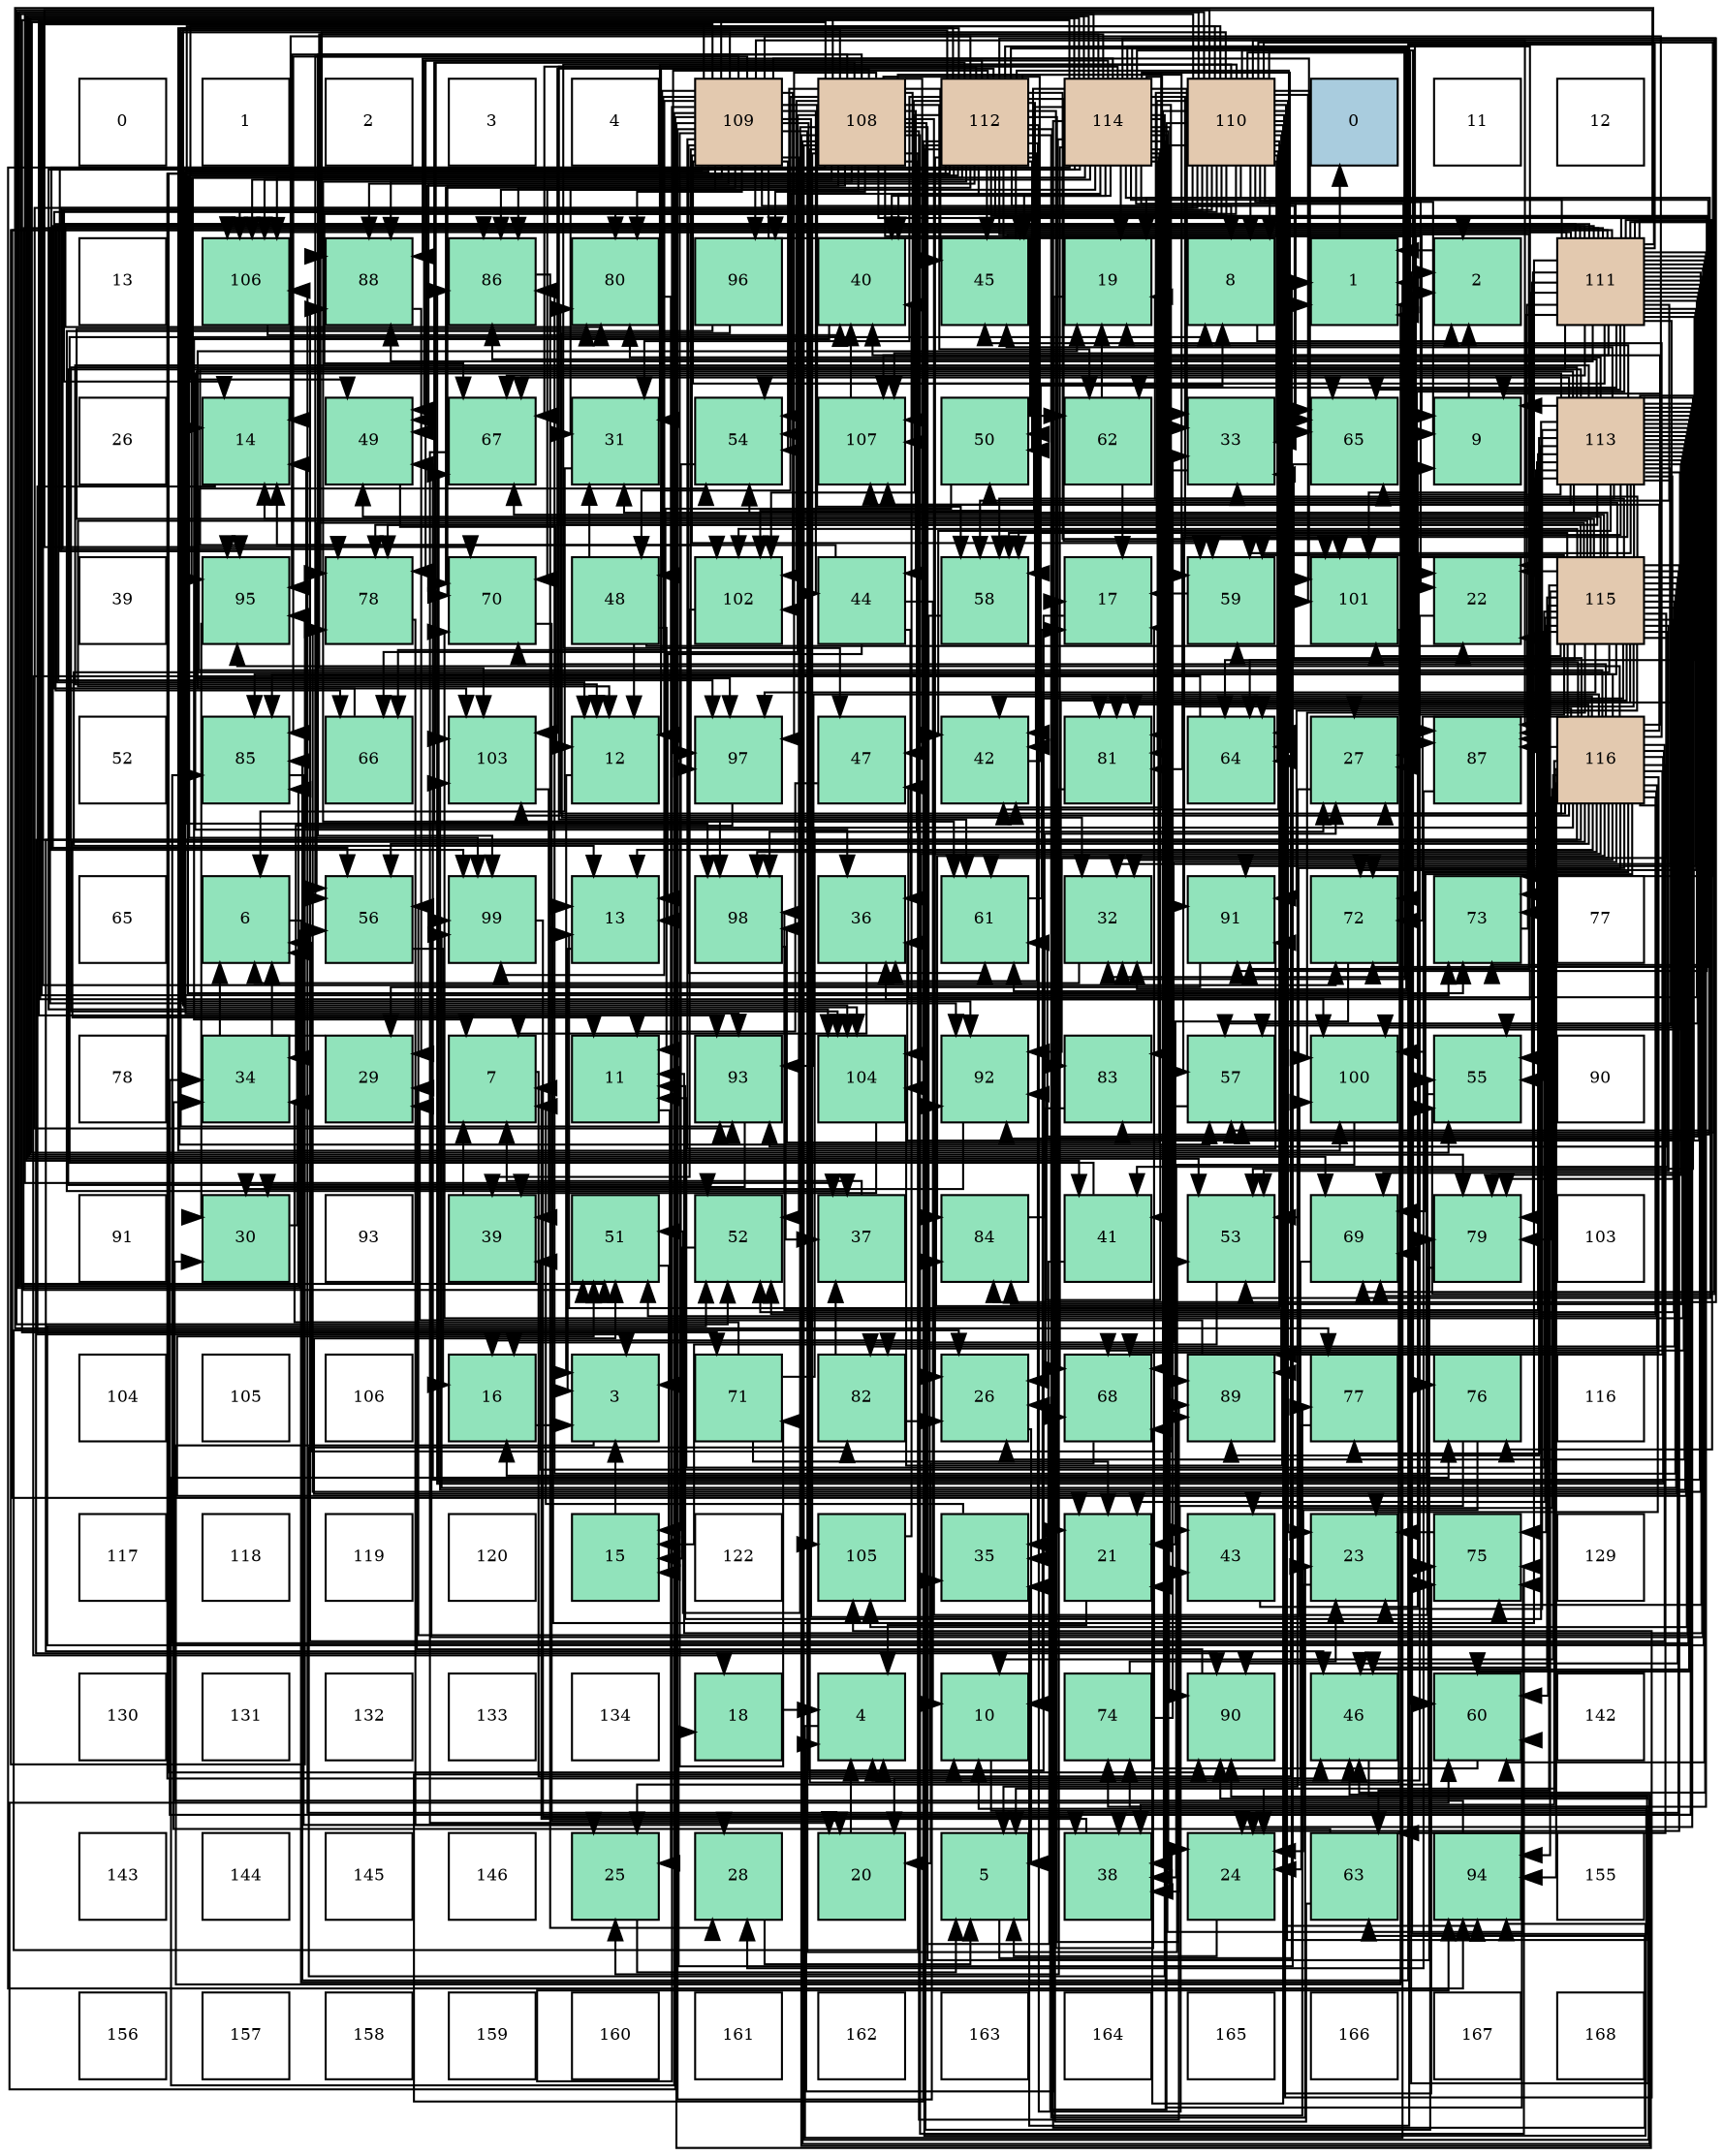 digraph layout{
 rankdir=TB;
 splines=ortho;
 node [style=filled shape=square fixedsize=true width=0.6];
0[label="0", fontsize=8, fillcolor="#ffffff"];
1[label="1", fontsize=8, fillcolor="#ffffff"];
2[label="2", fontsize=8, fillcolor="#ffffff"];
3[label="3", fontsize=8, fillcolor="#ffffff"];
4[label="4", fontsize=8, fillcolor="#ffffff"];
5[label="109", fontsize=8, fillcolor="#e3c9af"];
6[label="108", fontsize=8, fillcolor="#e3c9af"];
7[label="112", fontsize=8, fillcolor="#e3c9af"];
8[label="114", fontsize=8, fillcolor="#e3c9af"];
9[label="110", fontsize=8, fillcolor="#e3c9af"];
10[label="0", fontsize=8, fillcolor="#a9ccde"];
11[label="11", fontsize=8, fillcolor="#ffffff"];
12[label="12", fontsize=8, fillcolor="#ffffff"];
13[label="13", fontsize=8, fillcolor="#ffffff"];
14[label="106", fontsize=8, fillcolor="#91e3bb"];
15[label="88", fontsize=8, fillcolor="#91e3bb"];
16[label="86", fontsize=8, fillcolor="#91e3bb"];
17[label="80", fontsize=8, fillcolor="#91e3bb"];
18[label="96", fontsize=8, fillcolor="#91e3bb"];
19[label="40", fontsize=8, fillcolor="#91e3bb"];
20[label="45", fontsize=8, fillcolor="#91e3bb"];
21[label="19", fontsize=8, fillcolor="#91e3bb"];
22[label="8", fontsize=8, fillcolor="#91e3bb"];
23[label="1", fontsize=8, fillcolor="#91e3bb"];
24[label="2", fontsize=8, fillcolor="#91e3bb"];
25[label="111", fontsize=8, fillcolor="#e3c9af"];
26[label="26", fontsize=8, fillcolor="#ffffff"];
27[label="14", fontsize=8, fillcolor="#91e3bb"];
28[label="49", fontsize=8, fillcolor="#91e3bb"];
29[label="67", fontsize=8, fillcolor="#91e3bb"];
30[label="31", fontsize=8, fillcolor="#91e3bb"];
31[label="54", fontsize=8, fillcolor="#91e3bb"];
32[label="107", fontsize=8, fillcolor="#91e3bb"];
33[label="50", fontsize=8, fillcolor="#91e3bb"];
34[label="62", fontsize=8, fillcolor="#91e3bb"];
35[label="33", fontsize=8, fillcolor="#91e3bb"];
36[label="65", fontsize=8, fillcolor="#91e3bb"];
37[label="9", fontsize=8, fillcolor="#91e3bb"];
38[label="113", fontsize=8, fillcolor="#e3c9af"];
39[label="39", fontsize=8, fillcolor="#ffffff"];
40[label="95", fontsize=8, fillcolor="#91e3bb"];
41[label="78", fontsize=8, fillcolor="#91e3bb"];
42[label="70", fontsize=8, fillcolor="#91e3bb"];
43[label="48", fontsize=8, fillcolor="#91e3bb"];
44[label="102", fontsize=8, fillcolor="#91e3bb"];
45[label="44", fontsize=8, fillcolor="#91e3bb"];
46[label="58", fontsize=8, fillcolor="#91e3bb"];
47[label="17", fontsize=8, fillcolor="#91e3bb"];
48[label="59", fontsize=8, fillcolor="#91e3bb"];
49[label="101", fontsize=8, fillcolor="#91e3bb"];
50[label="22", fontsize=8, fillcolor="#91e3bb"];
51[label="115", fontsize=8, fillcolor="#e3c9af"];
52[label="52", fontsize=8, fillcolor="#ffffff"];
53[label="85", fontsize=8, fillcolor="#91e3bb"];
54[label="66", fontsize=8, fillcolor="#91e3bb"];
55[label="103", fontsize=8, fillcolor="#91e3bb"];
56[label="12", fontsize=8, fillcolor="#91e3bb"];
57[label="97", fontsize=8, fillcolor="#91e3bb"];
58[label="47", fontsize=8, fillcolor="#91e3bb"];
59[label="42", fontsize=8, fillcolor="#91e3bb"];
60[label="81", fontsize=8, fillcolor="#91e3bb"];
61[label="64", fontsize=8, fillcolor="#91e3bb"];
62[label="27", fontsize=8, fillcolor="#91e3bb"];
63[label="87", fontsize=8, fillcolor="#91e3bb"];
64[label="116", fontsize=8, fillcolor="#e3c9af"];
65[label="65", fontsize=8, fillcolor="#ffffff"];
66[label="6", fontsize=8, fillcolor="#91e3bb"];
67[label="56", fontsize=8, fillcolor="#91e3bb"];
68[label="99", fontsize=8, fillcolor="#91e3bb"];
69[label="13", fontsize=8, fillcolor="#91e3bb"];
70[label="98", fontsize=8, fillcolor="#91e3bb"];
71[label="36", fontsize=8, fillcolor="#91e3bb"];
72[label="61", fontsize=8, fillcolor="#91e3bb"];
73[label="32", fontsize=8, fillcolor="#91e3bb"];
74[label="91", fontsize=8, fillcolor="#91e3bb"];
75[label="72", fontsize=8, fillcolor="#91e3bb"];
76[label="73", fontsize=8, fillcolor="#91e3bb"];
77[label="77", fontsize=8, fillcolor="#ffffff"];
78[label="78", fontsize=8, fillcolor="#ffffff"];
79[label="34", fontsize=8, fillcolor="#91e3bb"];
80[label="29", fontsize=8, fillcolor="#91e3bb"];
81[label="7", fontsize=8, fillcolor="#91e3bb"];
82[label="11", fontsize=8, fillcolor="#91e3bb"];
83[label="93", fontsize=8, fillcolor="#91e3bb"];
84[label="104", fontsize=8, fillcolor="#91e3bb"];
85[label="92", fontsize=8, fillcolor="#91e3bb"];
86[label="83", fontsize=8, fillcolor="#91e3bb"];
87[label="57", fontsize=8, fillcolor="#91e3bb"];
88[label="100", fontsize=8, fillcolor="#91e3bb"];
89[label="55", fontsize=8, fillcolor="#91e3bb"];
90[label="90", fontsize=8, fillcolor="#ffffff"];
91[label="91", fontsize=8, fillcolor="#ffffff"];
92[label="30", fontsize=8, fillcolor="#91e3bb"];
93[label="93", fontsize=8, fillcolor="#ffffff"];
94[label="39", fontsize=8, fillcolor="#91e3bb"];
95[label="51", fontsize=8, fillcolor="#91e3bb"];
96[label="52", fontsize=8, fillcolor="#91e3bb"];
97[label="37", fontsize=8, fillcolor="#91e3bb"];
98[label="84", fontsize=8, fillcolor="#91e3bb"];
99[label="41", fontsize=8, fillcolor="#91e3bb"];
100[label="53", fontsize=8, fillcolor="#91e3bb"];
101[label="69", fontsize=8, fillcolor="#91e3bb"];
102[label="79", fontsize=8, fillcolor="#91e3bb"];
103[label="103", fontsize=8, fillcolor="#ffffff"];
104[label="104", fontsize=8, fillcolor="#ffffff"];
105[label="105", fontsize=8, fillcolor="#ffffff"];
106[label="106", fontsize=8, fillcolor="#ffffff"];
107[label="16", fontsize=8, fillcolor="#91e3bb"];
108[label="3", fontsize=8, fillcolor="#91e3bb"];
109[label="71", fontsize=8, fillcolor="#91e3bb"];
110[label="82", fontsize=8, fillcolor="#91e3bb"];
111[label="26", fontsize=8, fillcolor="#91e3bb"];
112[label="68", fontsize=8, fillcolor="#91e3bb"];
113[label="89", fontsize=8, fillcolor="#91e3bb"];
114[label="77", fontsize=8, fillcolor="#91e3bb"];
115[label="76", fontsize=8, fillcolor="#91e3bb"];
116[label="116", fontsize=8, fillcolor="#ffffff"];
117[label="117", fontsize=8, fillcolor="#ffffff"];
118[label="118", fontsize=8, fillcolor="#ffffff"];
119[label="119", fontsize=8, fillcolor="#ffffff"];
120[label="120", fontsize=8, fillcolor="#ffffff"];
121[label="15", fontsize=8, fillcolor="#91e3bb"];
122[label="122", fontsize=8, fillcolor="#ffffff"];
123[label="105", fontsize=8, fillcolor="#91e3bb"];
124[label="35", fontsize=8, fillcolor="#91e3bb"];
125[label="21", fontsize=8, fillcolor="#91e3bb"];
126[label="43", fontsize=8, fillcolor="#91e3bb"];
127[label="23", fontsize=8, fillcolor="#91e3bb"];
128[label="75", fontsize=8, fillcolor="#91e3bb"];
129[label="129", fontsize=8, fillcolor="#ffffff"];
130[label="130", fontsize=8, fillcolor="#ffffff"];
131[label="131", fontsize=8, fillcolor="#ffffff"];
132[label="132", fontsize=8, fillcolor="#ffffff"];
133[label="133", fontsize=8, fillcolor="#ffffff"];
134[label="134", fontsize=8, fillcolor="#ffffff"];
135[label="18", fontsize=8, fillcolor="#91e3bb"];
136[label="4", fontsize=8, fillcolor="#91e3bb"];
137[label="10", fontsize=8, fillcolor="#91e3bb"];
138[label="74", fontsize=8, fillcolor="#91e3bb"];
139[label="90", fontsize=8, fillcolor="#91e3bb"];
140[label="46", fontsize=8, fillcolor="#91e3bb"];
141[label="60", fontsize=8, fillcolor="#91e3bb"];
142[label="142", fontsize=8, fillcolor="#ffffff"];
143[label="143", fontsize=8, fillcolor="#ffffff"];
144[label="144", fontsize=8, fillcolor="#ffffff"];
145[label="145", fontsize=8, fillcolor="#ffffff"];
146[label="146", fontsize=8, fillcolor="#ffffff"];
147[label="25", fontsize=8, fillcolor="#91e3bb"];
148[label="28", fontsize=8, fillcolor="#91e3bb"];
149[label="20", fontsize=8, fillcolor="#91e3bb"];
150[label="5", fontsize=8, fillcolor="#91e3bb"];
151[label="38", fontsize=8, fillcolor="#91e3bb"];
152[label="24", fontsize=8, fillcolor="#91e3bb"];
153[label="63", fontsize=8, fillcolor="#91e3bb"];
154[label="94", fontsize=8, fillcolor="#91e3bb"];
155[label="155", fontsize=8, fillcolor="#ffffff"];
156[label="156", fontsize=8, fillcolor="#ffffff"];
157[label="157", fontsize=8, fillcolor="#ffffff"];
158[label="158", fontsize=8, fillcolor="#ffffff"];
159[label="159", fontsize=8, fillcolor="#ffffff"];
160[label="160", fontsize=8, fillcolor="#ffffff"];
161[label="161", fontsize=8, fillcolor="#ffffff"];
162[label="162", fontsize=8, fillcolor="#ffffff"];
163[label="163", fontsize=8, fillcolor="#ffffff"];
164[label="164", fontsize=8, fillcolor="#ffffff"];
165[label="165", fontsize=8, fillcolor="#ffffff"];
166[label="166", fontsize=8, fillcolor="#ffffff"];
167[label="167", fontsize=8, fillcolor="#ffffff"];
168[label="168", fontsize=8, fillcolor="#ffffff"];
edge [constraint=false, style=vis];23 -> 10;
24 -> 23;
108 -> 23;
136 -> 23;
150 -> 23;
66 -> 23;
81 -> 23;
22 -> 24;
37 -> 24;
137 -> 24;
82 -> 108;
56 -> 108;
69 -> 108;
27 -> 108;
121 -> 108;
107 -> 108;
47 -> 136;
135 -> 136;
21 -> 136;
149 -> 136;
125 -> 136;
50 -> 136;
127 -> 150;
152 -> 150;
147 -> 150;
111 -> 150;
62 -> 150;
148 -> 150;
80 -> 66;
92 -> 66;
30 -> 66;
73 -> 66;
35 -> 66;
79 -> 66;
124 -> 81;
71 -> 81;
97 -> 81;
151 -> 81;
94 -> 81;
19 -> 81;
99 -> 22;
99 -> 124;
59 -> 22;
126 -> 37;
45 -> 137;
45 -> 69;
45 -> 27;
45 -> 71;
20 -> 24;
140 -> 24;
58 -> 82;
43 -> 82;
43 -> 56;
43 -> 50;
43 -> 30;
28 -> 56;
33 -> 69;
95 -> 121;
96 -> 121;
100 -> 121;
31 -> 121;
89 -> 107;
67 -> 107;
87 -> 107;
46 -> 107;
48 -> 47;
141 -> 47;
72 -> 47;
34 -> 47;
34 -> 21;
153 -> 47;
153 -> 79;
61 -> 135;
36 -> 135;
54 -> 21;
29 -> 149;
112 -> 149;
101 -> 149;
42 -> 149;
109 -> 125;
109 -> 62;
109 -> 79;
75 -> 125;
76 -> 50;
138 -> 127;
138 -> 35;
128 -> 127;
115 -> 152;
115 -> 151;
114 -> 152;
41 -> 147;
102 -> 147;
17 -> 147;
60 -> 147;
110 -> 111;
110 -> 97;
86 -> 111;
98 -> 62;
53 -> 148;
16 -> 148;
63 -> 148;
15 -> 80;
113 -> 80;
139 -> 80;
74 -> 80;
85 -> 92;
83 -> 92;
154 -> 92;
40 -> 92;
18 -> 73;
18 -> 97;
57 -> 79;
70 -> 97;
68 -> 151;
88 -> 151;
49 -> 94;
44 -> 94;
55 -> 94;
84 -> 94;
123 -> 19;
14 -> 19;
32 -> 19;
6 -> 37;
6 -> 111;
6 -> 59;
6 -> 45;
6 -> 20;
6 -> 140;
6 -> 58;
6 -> 43;
6 -> 28;
6 -> 95;
6 -> 31;
6 -> 89;
6 -> 87;
6 -> 48;
6 -> 72;
6 -> 34;
6 -> 54;
6 -> 112;
6 -> 101;
6 -> 42;
6 -> 109;
6 -> 138;
6 -> 128;
6 -> 102;
6 -> 16;
6 -> 15;
6 -> 113;
6 -> 139;
6 -> 74;
6 -> 154;
6 -> 40;
6 -> 18;
6 -> 57;
6 -> 70;
6 -> 68;
6 -> 88;
6 -> 44;
6 -> 55;
6 -> 123;
6 -> 14;
6 -> 32;
5 -> 22;
5 -> 37;
5 -> 124;
5 -> 45;
5 -> 43;
5 -> 28;
5 -> 96;
5 -> 100;
5 -> 31;
5 -> 89;
5 -> 67;
5 -> 46;
5 -> 48;
5 -> 141;
5 -> 72;
5 -> 34;
5 -> 36;
5 -> 54;
5 -> 42;
5 -> 109;
5 -> 75;
5 -> 76;
5 -> 115;
5 -> 17;
5 -> 98;
5 -> 53;
5 -> 16;
5 -> 63;
5 -> 139;
5 -> 74;
5 -> 85;
5 -> 83;
5 -> 154;
5 -> 18;
5 -> 57;
5 -> 68;
5 -> 88;
5 -> 49;
5 -> 44;
5 -> 84;
5 -> 14;
9 -> 22;
9 -> 37;
9 -> 137;
9 -> 69;
9 -> 27;
9 -> 21;
9 -> 125;
9 -> 50;
9 -> 127;
9 -> 111;
9 -> 30;
9 -> 73;
9 -> 35;
9 -> 97;
9 -> 59;
9 -> 20;
9 -> 58;
9 -> 28;
9 -> 96;
9 -> 67;
9 -> 87;
9 -> 46;
9 -> 141;
9 -> 61;
9 -> 36;
9 -> 29;
9 -> 112;
9 -> 101;
9 -> 76;
9 -> 128;
9 -> 115;
9 -> 41;
9 -> 17;
9 -> 53;
9 -> 63;
9 -> 15;
9 -> 113;
9 -> 139;
9 -> 85;
9 -> 83;
9 -> 154;
9 -> 40;
9 -> 70;
9 -> 49;
9 -> 55;
9 -> 84;
9 -> 123;
9 -> 14;
9 -> 32;
25 -> 22;
25 -> 82;
25 -> 56;
25 -> 69;
25 -> 125;
25 -> 62;
25 -> 124;
25 -> 71;
25 -> 140;
25 -> 58;
25 -> 28;
25 -> 95;
25 -> 96;
25 -> 100;
25 -> 31;
25 -> 89;
25 -> 67;
25 -> 87;
25 -> 46;
25 -> 141;
25 -> 72;
25 -> 34;
25 -> 61;
25 -> 36;
25 -> 54;
25 -> 29;
25 -> 101;
25 -> 42;
25 -> 75;
25 -> 76;
25 -> 138;
25 -> 128;
25 -> 115;
25 -> 114;
25 -> 41;
25 -> 102;
25 -> 17;
25 -> 60;
25 -> 53;
25 -> 16;
25 -> 63;
25 -> 15;
25 -> 74;
25 -> 85;
25 -> 40;
25 -> 57;
25 -> 68;
25 -> 49;
25 -> 44;
25 -> 14;
25 -> 32;
7 -> 137;
7 -> 56;
7 -> 27;
7 -> 50;
7 -> 127;
7 -> 111;
7 -> 30;
7 -> 73;
7 -> 35;
7 -> 124;
7 -> 71;
7 -> 19;
7 -> 59;
7 -> 126;
7 -> 20;
7 -> 140;
7 -> 33;
7 -> 46;
7 -> 48;
7 -> 72;
7 -> 61;
7 -> 36;
7 -> 112;
7 -> 42;
7 -> 75;
7 -> 76;
7 -> 128;
7 -> 114;
7 -> 41;
7 -> 60;
7 -> 86;
7 -> 98;
7 -> 63;
7 -> 15;
7 -> 113;
7 -> 139;
7 -> 74;
7 -> 83;
7 -> 154;
7 -> 40;
7 -> 57;
7 -> 70;
7 -> 68;
7 -> 88;
7 -> 49;
7 -> 44;
7 -> 55;
7 -> 84;
7 -> 32;
38 -> 37;
38 -> 82;
38 -> 56;
38 -> 21;
38 -> 50;
38 -> 127;
38 -> 152;
38 -> 111;
38 -> 73;
38 -> 79;
38 -> 71;
38 -> 151;
38 -> 59;
38 -> 20;
38 -> 140;
38 -> 95;
38 -> 96;
38 -> 100;
38 -> 31;
38 -> 89;
38 -> 67;
38 -> 87;
38 -> 46;
38 -> 48;
38 -> 141;
38 -> 36;
38 -> 29;
38 -> 112;
38 -> 101;
38 -> 42;
38 -> 75;
38 -> 76;
38 -> 114;
38 -> 41;
38 -> 102;
38 -> 17;
38 -> 60;
38 -> 98;
38 -> 53;
38 -> 16;
38 -> 63;
38 -> 113;
38 -> 74;
38 -> 85;
38 -> 57;
38 -> 70;
38 -> 88;
38 -> 55;
38 -> 84;
38 -> 123;
38 -> 32;
8 -> 27;
8 -> 21;
8 -> 125;
8 -> 152;
8 -> 62;
8 -> 30;
8 -> 73;
8 -> 35;
8 -> 71;
8 -> 151;
8 -> 19;
8 -> 99;
8 -> 59;
8 -> 126;
8 -> 20;
8 -> 28;
8 -> 33;
8 -> 95;
8 -> 100;
8 -> 31;
8 -> 89;
8 -> 87;
8 -> 141;
8 -> 72;
8 -> 153;
8 -> 61;
8 -> 36;
8 -> 29;
8 -> 112;
8 -> 101;
8 -> 76;
8 -> 128;
8 -> 41;
8 -> 102;
8 -> 60;
8 -> 110;
8 -> 86;
8 -> 15;
8 -> 113;
8 -> 85;
8 -> 83;
8 -> 40;
8 -> 70;
8 -> 68;
8 -> 49;
8 -> 44;
8 -> 55;
8 -> 84;
8 -> 14;
51 -> 137;
51 -> 82;
51 -> 56;
51 -> 69;
51 -> 27;
51 -> 21;
51 -> 125;
51 -> 50;
51 -> 152;
51 -> 62;
51 -> 30;
51 -> 35;
51 -> 99;
51 -> 140;
51 -> 28;
51 -> 33;
51 -> 95;
51 -> 96;
51 -> 100;
51 -> 89;
51 -> 67;
51 -> 87;
51 -> 46;
51 -> 48;
51 -> 141;
51 -> 72;
51 -> 153;
51 -> 61;
51 -> 29;
51 -> 75;
51 -> 128;
51 -> 41;
51 -> 102;
51 -> 17;
51 -> 60;
51 -> 110;
51 -> 86;
51 -> 53;
51 -> 16;
51 -> 139;
51 -> 74;
51 -> 83;
51 -> 154;
51 -> 57;
51 -> 68;
51 -> 88;
51 -> 49;
51 -> 44;
51 -> 14;
64 -> 137;
64 -> 82;
64 -> 69;
64 -> 27;
64 -> 127;
64 -> 152;
64 -> 62;
64 -> 73;
64 -> 35;
64 -> 151;
64 -> 19;
64 -> 99;
64 -> 59;
64 -> 126;
64 -> 20;
64 -> 140;
64 -> 95;
64 -> 96;
64 -> 100;
64 -> 31;
64 -> 67;
64 -> 48;
64 -> 153;
64 -> 61;
64 -> 29;
64 -> 112;
64 -> 101;
64 -> 42;
64 -> 75;
64 -> 102;
64 -> 17;
64 -> 60;
64 -> 110;
64 -> 98;
64 -> 53;
64 -> 16;
64 -> 63;
64 -> 15;
64 -> 113;
64 -> 139;
64 -> 85;
64 -> 83;
64 -> 154;
64 -> 40;
64 -> 70;
64 -> 88;
64 -> 55;
64 -> 84;
64 -> 32;
edge [constraint=true, style=invis];
0 -> 13 -> 26 -> 39 -> 52 -> 65 -> 78 -> 91 -> 104 -> 117 -> 130 -> 143 -> 156;
1 -> 14 -> 27 -> 40 -> 53 -> 66 -> 79 -> 92 -> 105 -> 118 -> 131 -> 144 -> 157;
2 -> 15 -> 28 -> 41 -> 54 -> 67 -> 80 -> 93 -> 106 -> 119 -> 132 -> 145 -> 158;
3 -> 16 -> 29 -> 42 -> 55 -> 68 -> 81 -> 94 -> 107 -> 120 -> 133 -> 146 -> 159;
4 -> 17 -> 30 -> 43 -> 56 -> 69 -> 82 -> 95 -> 108 -> 121 -> 134 -> 147 -> 160;
5 -> 18 -> 31 -> 44 -> 57 -> 70 -> 83 -> 96 -> 109 -> 122 -> 135 -> 148 -> 161;
6 -> 19 -> 32 -> 45 -> 58 -> 71 -> 84 -> 97 -> 110 -> 123 -> 136 -> 149 -> 162;
7 -> 20 -> 33 -> 46 -> 59 -> 72 -> 85 -> 98 -> 111 -> 124 -> 137 -> 150 -> 163;
8 -> 21 -> 34 -> 47 -> 60 -> 73 -> 86 -> 99 -> 112 -> 125 -> 138 -> 151 -> 164;
9 -> 22 -> 35 -> 48 -> 61 -> 74 -> 87 -> 100 -> 113 -> 126 -> 139 -> 152 -> 165;
10 -> 23 -> 36 -> 49 -> 62 -> 75 -> 88 -> 101 -> 114 -> 127 -> 140 -> 153 -> 166;
11 -> 24 -> 37 -> 50 -> 63 -> 76 -> 89 -> 102 -> 115 -> 128 -> 141 -> 154 -> 167;
12 -> 25 -> 38 -> 51 -> 64 -> 77 -> 90 -> 103 -> 116 -> 129 -> 142 -> 155 -> 168;
rank = same {0 -> 1 -> 2 -> 3 -> 4 -> 5 -> 6 -> 7 -> 8 -> 9 -> 10 -> 11 -> 12};
rank = same {13 -> 14 -> 15 -> 16 -> 17 -> 18 -> 19 -> 20 -> 21 -> 22 -> 23 -> 24 -> 25};
rank = same {26 -> 27 -> 28 -> 29 -> 30 -> 31 -> 32 -> 33 -> 34 -> 35 -> 36 -> 37 -> 38};
rank = same {39 -> 40 -> 41 -> 42 -> 43 -> 44 -> 45 -> 46 -> 47 -> 48 -> 49 -> 50 -> 51};
rank = same {52 -> 53 -> 54 -> 55 -> 56 -> 57 -> 58 -> 59 -> 60 -> 61 -> 62 -> 63 -> 64};
rank = same {65 -> 66 -> 67 -> 68 -> 69 -> 70 -> 71 -> 72 -> 73 -> 74 -> 75 -> 76 -> 77};
rank = same {78 -> 79 -> 80 -> 81 -> 82 -> 83 -> 84 -> 85 -> 86 -> 87 -> 88 -> 89 -> 90};
rank = same {91 -> 92 -> 93 -> 94 -> 95 -> 96 -> 97 -> 98 -> 99 -> 100 -> 101 -> 102 -> 103};
rank = same {104 -> 105 -> 106 -> 107 -> 108 -> 109 -> 110 -> 111 -> 112 -> 113 -> 114 -> 115 -> 116};
rank = same {117 -> 118 -> 119 -> 120 -> 121 -> 122 -> 123 -> 124 -> 125 -> 126 -> 127 -> 128 -> 129};
rank = same {130 -> 131 -> 132 -> 133 -> 134 -> 135 -> 136 -> 137 -> 138 -> 139 -> 140 -> 141 -> 142};
rank = same {143 -> 144 -> 145 -> 146 -> 147 -> 148 -> 149 -> 150 -> 151 -> 152 -> 153 -> 154 -> 155};
rank = same {156 -> 157 -> 158 -> 159 -> 160 -> 161 -> 162 -> 163 -> 164 -> 165 -> 166 -> 167 -> 168};
}